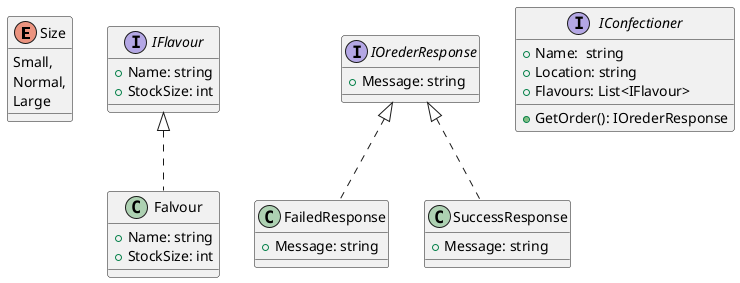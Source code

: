 @startuml Cukrasz

enum Size{
    Small,
    Normal,
    Large
}

interface IFlavour{
    + Name: string
    + StockSize: int
}

class Falvour implements IFlavour{
    + Name: string
    + StockSize: int
}



interface IOrederResponse{
    + Message: string
}

class FailedResponse implements IOrederResponse{
    + Message: string
}

class SuccessResponse implements IOrederResponse{
    + Message: string
}

interface IConfectioner{
    + Name:  string
    + Location: string
    + Flavours: List<IFlavour>
    + GetOrder(): IOrederResponse
}


@enduml